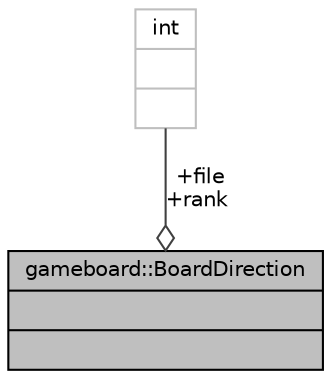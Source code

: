digraph "gameboard::BoardDirection"
{
 // LATEX_PDF_SIZE
  edge [fontname="Helvetica",fontsize="10",labelfontname="Helvetica",labelfontsize="10"];
  node [fontname="Helvetica",fontsize="10",shape=record];
  Node1 [label="{gameboard::BoardDirection\n||}",height=0.2,width=0.4,color="black", fillcolor="grey75", style="filled", fontcolor="black",tooltip="Descirbes a direction on a gameboard::GameBoard.board_map_."];
  Node2 -> Node1 [color="grey25",fontsize="10",style="solid",label=" +file\n+rank" ,arrowhead="odiamond",fontname="Helvetica"];
  Node2 [label="{int\n||}",height=0.2,width=0.4,color="grey75", fillcolor="white", style="filled",tooltip=" "];
}

